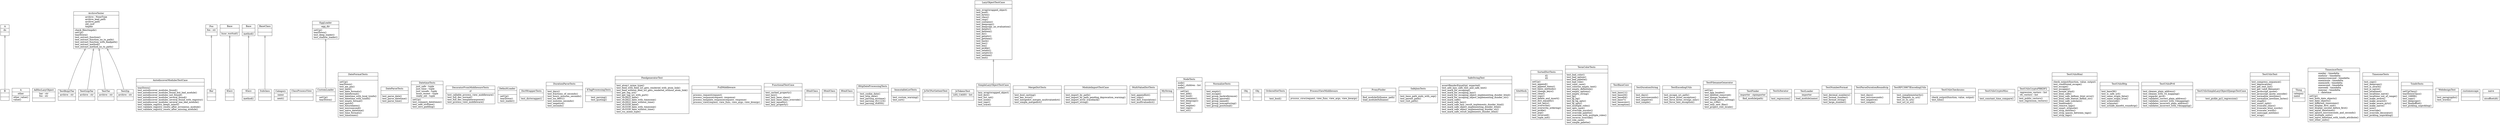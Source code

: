digraph "classes_55" {
rankdir=BT
charset="utf-8"
"utils_tests.test_functional.FunctionalTestCase.test_lazy_property.A" [color="black", fontcolor="black", label=<{A|do<br ALIGN="LEFT"/>|}>, shape="record", style="solid"];
"utils_tests.test_functional.FunctionalTestCase.test_cached_property.A" [color="black", fontcolor="black", label=<{A|other<br ALIGN="LEFT"/>|other_value()<br ALIGN="LEFT"/>value()<br ALIGN="LEFT"/>}>, shape="record", style="solid"];
"utils_tests.test_lazyobject.LazyObjectTestCase.lazy_wrap.AdHocLazyObject" [color="black", fontcolor="black", label=<{AdHocLazyObject|bar : str<br ALIGN="LEFT"/>foo : str<br ALIGN="LEFT"/>|}>, shape="record", style="solid"];
"utils_tests.test_archive.ArchiveTester" [color="black", fontcolor="black", label=<{ArchiveTester|archive : NoneType<br ALIGN="LEFT"/>archive_lead_path<br ALIGN="LEFT"/>archive_path<br ALIGN="LEFT"/>old_cwd<br ALIGN="LEFT"/>tmpdir<br ALIGN="LEFT"/>|check_files(tmpdir)<br ALIGN="LEFT"/>setUp()<br ALIGN="LEFT"/>tearDown()<br ALIGN="LEFT"/>test_extract_function()<br ALIGN="LEFT"/>test_extract_function_no_to_path()<br ALIGN="LEFT"/>test_extract_function_with_leadpath()<br ALIGN="LEFT"/>test_extract_method()<br ALIGN="LEFT"/>test_extract_method_no_to_path()<br ALIGN="LEFT"/>}>, shape="record", style="solid"];
"utils_tests.test_module_loading.AutodiscoverModulesTestCase" [color="black", fontcolor="black", label=<{AutodiscoverModulesTestCase|<br ALIGN="LEFT"/>|tearDown()<br ALIGN="LEFT"/>test_autodiscover_modules_found()<br ALIGN="LEFT"/>test_autodiscover_modules_found_but_bad_module()<br ALIGN="LEFT"/>test_autodiscover_modules_not_found()<br ALIGN="LEFT"/>test_autodiscover_modules_several_found()<br ALIGN="LEFT"/>test_autodiscover_modules_several_found_with_registry()<br ALIGN="LEFT"/>test_autodiscover_modules_several_one_bad_module()<br ALIGN="LEFT"/>test_validate_registry_keeps_intact()<br ALIGN="LEFT"/>test_validate_registry_resets_after_erroneous_module()<br ALIGN="LEFT"/>test_validate_registry_resets_after_missing_module()<br ALIGN="LEFT"/>}>, shape="record", style="solid"];
"utils_tests.test_functional.FunctionalTestCase.test_lazy_property.B" [color="black", fontcolor="black", label=<{B|<br ALIGN="LEFT"/>|}>, shape="record", style="solid"];
"utils_tests.test_lazyobject.LazyObjectTestCase.test_class.Bar" [color="black", fontcolor="black", label=<{Bar|<br ALIGN="LEFT"/>|}>, shape="record", style="solid"];
"utils_tests.test_functional.FunctionalTestCase.test_lazy_base_class.Base" [color="black", fontcolor="black", label=<{Base|<br ALIGN="LEFT"/>|<I>base_method</I>()<br ALIGN="LEFT"/>}>, shape="record", style="solid"];
"utils_tests.test_functional.FunctionalTestCase.test_lazy_base_class_override.Base" [color="black", fontcolor="black", label=<{Base|<br ALIGN="LEFT"/>|method()<br ALIGN="LEFT"/>}>, shape="record", style="solid"];
"utils_tests.test_html.TestUtilsHtml.test_html_safe_subclass.BaseClass" [color="black", fontcolor="black", label=<{BaseClass|<br ALIGN="LEFT"/>|}>, shape="record", style="solid"];
"utils_tests.models.Category" [color="black", fontcolor="black", label=<{Category|name<br ALIGN="LEFT"/>|next()<br ALIGN="LEFT"/>}>, shape="record", style="solid"];
"utils_tests.test_decorators.ClassProcessView" [color="black", fontcolor="black", label=<{ClassProcessView|<br ALIGN="LEFT"/>|}>, shape="record", style="solid"];
"utils_tests.test_module_loading.CustomLoader" [color="black", fontcolor="black", label=<{CustomLoader|<br ALIGN="LEFT"/>|setUp()<br ALIGN="LEFT"/>tearDown()<br ALIGN="LEFT"/>}>, shape="record", style="solid"];
"utils_tests.test_dateformat.DateFormatTests" [color="black", fontcolor="black", label=<{DateFormatTests|<br ALIGN="LEFT"/>|setUp()<br ALIGN="LEFT"/>tearDown()<br ALIGN="LEFT"/>test_am_pm()<br ALIGN="LEFT"/>test_date()<br ALIGN="LEFT"/>test_date_formats()<br ALIGN="LEFT"/>test_dateformat()<br ALIGN="LEFT"/>test_datetime_with_local_tzinfo()<br ALIGN="LEFT"/>test_datetime_with_tzinfo()<br ALIGN="LEFT"/>test_empty_format()<br ALIGN="LEFT"/>test_epoch()<br ALIGN="LEFT"/>test_futuredates()<br ALIGN="LEFT"/>test_microsecond()<br ALIGN="LEFT"/>test_naive_datetime()<br ALIGN="LEFT"/>test_time_formats()<br ALIGN="LEFT"/>test_timezones()<br ALIGN="LEFT"/>}>, shape="record", style="solid"];
"utils_tests.test_dateparse.DateParseTests" [color="black", fontcolor="black", label=<{DateParseTests|<br ALIGN="LEFT"/>|test_parse_date()<br ALIGN="LEFT"/>test_parse_datetime()<br ALIGN="LEFT"/>test_parse_time()<br ALIGN="LEFT"/>}>, shape="record", style="solid"];
"utils_tests.test_datetime_safe.DatetimeTests" [color="black", fontcolor="black", label=<{DatetimeTests|just_safe : tuple<br ALIGN="LEFT"/>just_time : tuple<br ALIGN="LEFT"/>just_unsafe : tuple<br ALIGN="LEFT"/>more_recent : tuple<br ALIGN="LEFT"/>really_old : tuple<br ALIGN="LEFT"/>|setUp()<br ALIGN="LEFT"/>test_compare_datetimes()<br ALIGN="LEFT"/>test_safe_strftime()<br ALIGN="LEFT"/>test_zero_padding()<br ALIGN="LEFT"/>}>, shape="record", style="solid"];
"utils_tests.test_decorators.DecoratorFromMiddlewareTests" [color="black", fontcolor="black", label=<{DecoratorFromMiddlewareTests|rf<br ALIGN="LEFT"/>|test_callable_process_view_middleware()<br ALIGN="LEFT"/>test_full_dec_normal()<br ALIGN="LEFT"/>test_full_dec_templateresponse()<br ALIGN="LEFT"/>test_process_view_middleware()<br ALIGN="LEFT"/>}>, shape="record", style="solid"];
"utils_tests.test_module_loading.DefaultLoader" [color="black", fontcolor="black", label=<{DefaultLoader|<br ALIGN="LEFT"/>|setUp()<br ALIGN="LEFT"/>tearDown()<br ALIGN="LEFT"/>test_loader()<br ALIGN="LEFT"/>}>, shape="record", style="solid"];
"utils_tests.test_datastructures.DictWrapperTests" [color="black", fontcolor="black", label=<{DictWrapperTests|<br ALIGN="LEFT"/>|test_dictwrapper()<br ALIGN="LEFT"/>}>, shape="record", style="solid"];
"utils_tests.test_dateparse.DurationParseTests" [color="black", fontcolor="black", label=<{DurationParseTests|<br ALIGN="LEFT"/>|test_days()<br ALIGN="LEFT"/>test_fractions_of_seconds()<br ALIGN="LEFT"/>test_hours_minutes_seconds()<br ALIGN="LEFT"/>test_iso_8601()<br ALIGN="LEFT"/>test_minutes_seconds()<br ALIGN="LEFT"/>test_negative()<br ALIGN="LEFT"/>test_seconds()<br ALIGN="LEFT"/>}>, shape="record", style="solid"];
"utils_tests.test_http.ETagProcessingTests" [color="black", fontcolor="black", label=<{ETagProcessingTests|<br ALIGN="LEFT"/>|test_parsing()<br ALIGN="LEFT"/>test_quoting()<br ALIGN="LEFT"/>}>, shape="record", style="solid"];
"utils_tests.test_module_loading.EggLoader" [color="black", fontcolor="black", label=<{EggLoader|egg_dir<br ALIGN="LEFT"/>|setUp()<br ALIGN="LEFT"/>tearDown()<br ALIGN="LEFT"/>test_deep_loader()<br ALIGN="LEFT"/>test_shallow_loader()<br ALIGN="LEFT"/>}>, shape="record", style="solid"];
"utils_tests.test_feedgenerator.FeedgeneratorTest" [color="black", fontcolor="black", label=<{FeedgeneratorTest|<br ALIGN="LEFT"/>|test_atom1_mime_type()<br ALIGN="LEFT"/>test_feed_with_feed_url_gets_rendered_with_atom_link()<br ALIGN="LEFT"/>test_feed_without_feed_url_gets_rendered_without_atom_link()<br ALIGN="LEFT"/>test_get_tag_uri()<br ALIGN="LEFT"/>test_get_tag_uri_with_port()<br ALIGN="LEFT"/>test_rfc2822_date()<br ALIGN="LEFT"/>test_rfc2822_date_with_timezone()<br ALIGN="LEFT"/>test_rfc2822_date_without_time()<br ALIGN="LEFT"/>test_rfc3339_date()<br ALIGN="LEFT"/>test_rfc3339_date_with_timezone()<br ALIGN="LEFT"/>test_rfc3339_date_without_time()<br ALIGN="LEFT"/>test_rss_mime_type()<br ALIGN="LEFT"/>}>, shape="record", style="solid"];
"utils_tests.test_lazyobject.Foo" [color="black", fontcolor="black", label=<{Foo|foo : str<br ALIGN="LEFT"/>|}>, shape="record", style="solid"];
"utils_tests.test_decorators.FullMiddleware" [color="black", fontcolor="black", label=<{FullMiddleware|<br ALIGN="LEFT"/>|process_request(request)<br ALIGN="LEFT"/>process_response(request, response)<br ALIGN="LEFT"/>process_template_response(request, response)<br ALIGN="LEFT"/>process_view(request, view_func, view_args, view_kwargs)<br ALIGN="LEFT"/>}>, shape="record", style="solid"];
"utils_tests.test_functional.FunctionalTestCase" [color="black", fontcolor="black", label=<{FunctionalTestCase|<br ALIGN="LEFT"/>|test_cached_property()<br ALIGN="LEFT"/>test_lazy()<br ALIGN="LEFT"/>test_lazy_base_class()<br ALIGN="LEFT"/>test_lazy_base_class_override()<br ALIGN="LEFT"/>test_lazy_equality()<br ALIGN="LEFT"/>test_lazy_property()<br ALIGN="LEFT"/>}>, shape="record", style="solid"];
"utils_tests.test_html.TestUtilsHtml.test_html_safe.HtmlClass" [color="black", fontcolor="black", label=<{HtmlClass|<br ALIGN="LEFT"/>|}>, shape="record", style="solid"];
"utils_tests.test_html.TestUtilsHtml.test_html_safe_defines_html_error.HtmlClass" [color="black", fontcolor="black", label=<{HtmlClass|<br ALIGN="LEFT"/>|}>, shape="record", style="solid"];
"utils_tests.test_html.TestUtilsHtml.test_html_safe_doesnt_define_str.HtmlClass" [color="black", fontcolor="black", label=<{HtmlClass|<br ALIGN="LEFT"/>|}>, shape="record", style="solid"];
"utils_tests.test_http.HttpDateProcessingTests" [color="black", fontcolor="black", label=<{HttpDateProcessingTests|<br ALIGN="LEFT"/>|test_cookie_date()<br ALIGN="LEFT"/>test_http_date()<br ALIGN="LEFT"/>test_parsing_asctime()<br ALIGN="LEFT"/>test_parsing_rfc1123()<br ALIGN="LEFT"/>test_parsing_rfc850()<br ALIGN="LEFT"/>}>, shape="record", style="solid"];
"utils_tests.test_datastructures.ImmutableListTests" [color="black", fontcolor="black", label=<{ImmutableListTests|<br ALIGN="LEFT"/>|test_custom_warning()<br ALIGN="LEFT"/>test_sort()<br ALIGN="LEFT"/>}>, shape="record", style="solid"];
"utils_tests.test_jslex.JsToCForGettextTest" [color="black", fontcolor="black", label=<{JsToCForGettextTest|<br ALIGN="LEFT"/>|}>, shape="record", style="solid"];
"utils_tests.test_jslex.JsTokensTest" [color="black", fontcolor="black", label=<{JsTokensTest|LEX_CASES : list<br ALIGN="LEFT"/>|}>, shape="record", style="solid"];
"utils_tests.test_functional.FunctionalTestCase.test_lazy_base_class.Klazz" [color="black", fontcolor="black", label=<{Klazz|<br ALIGN="LEFT"/>|}>, shape="record", style="solid"];
"utils_tests.test_functional.FunctionalTestCase.test_lazy_base_class_override.Klazz" [color="black", fontcolor="black", label=<{Klazz|<br ALIGN="LEFT"/>|method()<br ALIGN="LEFT"/>}>, shape="record", style="solid"];
"utils_tests.test_lazyobject.LazyObjectTestCase" [color="black", fontcolor="black", label=<{LazyObjectTestCase|<br ALIGN="LEFT"/>|lazy_wrap(wrapped_object)<br ALIGN="LEFT"/>test_bool()<br ALIGN="LEFT"/>test_bytes()<br ALIGN="LEFT"/>test_class()<br ALIGN="LEFT"/>test_cmp()<br ALIGN="LEFT"/>test_contains()<br ALIGN="LEFT"/>test_deepcopy()<br ALIGN="LEFT"/>test_deepcopy_no_evaluation()<br ALIGN="LEFT"/>test_delattr()<br ALIGN="LEFT"/>test_delitem()<br ALIGN="LEFT"/>test_dir()<br ALIGN="LEFT"/>test_getattr()<br ALIGN="LEFT"/>test_getitem()<br ALIGN="LEFT"/>test_hash()<br ALIGN="LEFT"/>test_iter()<br ALIGN="LEFT"/>test_len()<br ALIGN="LEFT"/>test_pickle()<br ALIGN="LEFT"/>test_setattr()<br ALIGN="LEFT"/>test_setattr2()<br ALIGN="LEFT"/>test_setitem()<br ALIGN="LEFT"/>test_text()<br ALIGN="LEFT"/>}>, shape="record", style="solid"];
"utils_tests.test_datastructures.MergeDictTests" [color="black", fontcolor="black", label=<{MergeDictTests|<br ALIGN="LEFT"/>|test_bool_casting()<br ALIGN="LEFT"/>test_key_error()<br ALIGN="LEFT"/>test_mergedict_merges_multivaluedict()<br ALIGN="LEFT"/>test_simple_mergedict()<br ALIGN="LEFT"/>}>, shape="record", style="solid"];
"utils_tests.test_module_loading.ModuleImportTestCase" [color="black", fontcolor="black", label=<{ModuleImportTestCase|<br ALIGN="LEFT"/>|test_import_by_path()<br ALIGN="LEFT"/>test_import_by_path_pending_deprecation_warning()<br ALIGN="LEFT"/>test_import_error_traceback()<br ALIGN="LEFT"/>test_import_string()<br ALIGN="LEFT"/>}>, shape="record", style="solid"];
"utils_tests.test_datastructures.MultiValueDictTests" [color="black", fontcolor="black", label=<{MultiValueDictTests|<br ALIGN="LEFT"/>|test_appendlist()<br ALIGN="LEFT"/>test_copy()<br ALIGN="LEFT"/>test_dict_translation()<br ALIGN="LEFT"/>test_multivaluedict()<br ALIGN="LEFT"/>}>, shape="record", style="solid"];
"utils_tests.test_encoding.TestEncodingUtils.test_force_text_exception.MyString" [color="black", fontcolor="black", label=<{MyString|<br ALIGN="LEFT"/>|}>, shape="record", style="solid"];
"utils_tests.test_tree.NodeTests" [color="black", fontcolor="black", label=<{NodeTests|node1<br ALIGN="LEFT"/>node1_children : list<br ALIGN="LEFT"/>node2<br ALIGN="LEFT"/>|setUp()<br ALIGN="LEFT"/>test_add()<br ALIGN="LEFT"/>test_bool()<br ALIGN="LEFT"/>test_contains()<br ALIGN="LEFT"/>test_deepcopy()<br ALIGN="LEFT"/>test_len()<br ALIGN="LEFT"/>test_negate()<br ALIGN="LEFT"/>test_repr()<br ALIGN="LEFT"/>test_str()<br ALIGN="LEFT"/>}>, shape="record", style="solid"];
"utils_tests.test_regex_helper.NormalizeTests" [color="black", fontcolor="black", label=<{NormalizeTests|<br ALIGN="LEFT"/>|test_empty()<br ALIGN="LEFT"/>test_escape()<br ALIGN="LEFT"/>test_group_backreference()<br ALIGN="LEFT"/>test_group_ignored()<br ALIGN="LEFT"/>test_group_named()<br ALIGN="LEFT"/>test_group_noncapturing()<br ALIGN="LEFT"/>test_group_positional()<br ALIGN="LEFT"/>}>, shape="record", style="solid"];
"utils_tests.test_safestring.SafeStringTest.test_mark_safe_object_implementing_dunder_str.Obj" [color="black", fontcolor="black", label=<{Obj|<br ALIGN="LEFT"/>|}>, shape="record", style="solid"];
"utils_tests.test_safestring.SafeStringTest.test_mark_for_escaping_object_implementing_dunder_str.Obj" [color="black", fontcolor="black", label=<{Obj|<br ALIGN="LEFT"/>|}>, shape="record", style="solid"];
"utils_tests.test_datastructures.OrderedSetTests" [color="black", fontcolor="black", label=<{OrderedSetTests|<br ALIGN="LEFT"/>|test_bool()<br ALIGN="LEFT"/>}>, shape="record", style="solid"];
"utils_tests.test_decorators.ProcessViewMiddleware" [color="black", fontcolor="black", label=<{ProcessViewMiddleware|<br ALIGN="LEFT"/>|<I>process_view</I>(request, view_func, view_args, view_kwargs)<br ALIGN="LEFT"/>}>, shape="record", style="solid"];
"utils_tests.test_module_loading.ProxyFinder" [color="black", fontcolor="black", label=<{ProxyFinder|<br ALIGN="LEFT"/>|find_module(fullname, path)<br ALIGN="LEFT"/>load_module(fullname)<br ALIGN="LEFT"/>}>, shape="record", style="solid"];
"utils_tests.test_os_utils.SafeJoinTests" [color="black", fontcolor="black", label=<{SafeJoinTests|<br ALIGN="LEFT"/>|test_base_path_ends_with_sep()<br ALIGN="LEFT"/>test_parent_path()<br ALIGN="LEFT"/>test_root_path()<br ALIGN="LEFT"/>}>, shape="record", style="solid"];
"utils_tests.test_safestring.SafeStringTest" [color="black", fontcolor="black", label=<{SafeStringTest|<br ALIGN="LEFT"/>|assertRenderEqual(tpl, expected)<br ALIGN="LEFT"/>test_add_lazy_safe_text_and_safe_text()<br ALIGN="LEFT"/>test_mark_for_escaping()<br ALIGN="LEFT"/>test_mark_for_escaping_lazy()<br ALIGN="LEFT"/>test_mark_for_escaping_object_implementing_dunder_html()<br ALIGN="LEFT"/>test_mark_for_escaping_object_implementing_dunder_str()<br ALIGN="LEFT"/>test_mark_safe()<br ALIGN="LEFT"/>test_mark_safe_lazy()<br ALIGN="LEFT"/>test_mark_safe_lazy_result_implements_dunder_html()<br ALIGN="LEFT"/>test_mark_safe_object_implementing_dunder_html()<br ALIGN="LEFT"/>test_mark_safe_object_implementing_dunder_str()<br ALIGN="LEFT"/>test_mark_safe_result_implements_dunder_html()<br ALIGN="LEFT"/>}>, shape="record", style="solid"];
"utils_tests.test_lazyobject.SimpleLazyObjectTestCase" [color="black", fontcolor="black", label=<{SimpleLazyObjectTestCase|<br ALIGN="LEFT"/>|lazy_wrap(wrapped_object)<br ALIGN="LEFT"/>test_dict()<br ALIGN="LEFT"/>test_list_set()<br ALIGN="LEFT"/>test_none()<br ALIGN="LEFT"/>test_repr()<br ALIGN="LEFT"/>test_trace()<br ALIGN="LEFT"/>}>, shape="record", style="solid"];
"utils_tests.test_module.SiteMock" [color="black", fontcolor="black", label=<{SiteMock|<br ALIGN="LEFT"/>|}>, shape="record", style="solid"];
"utils_tests.test_datastructures.SortedDictTests" [color="black", fontcolor="black", label=<{SortedDictTests|d1<br ALIGN="LEFT"/>d2<br ALIGN="LEFT"/>|setUp()<br ALIGN="LEFT"/>test_append()<br ALIGN="LEFT"/>test_append_items()<br ALIGN="LEFT"/>test_basic_methods()<br ALIGN="LEFT"/>test_change_keys()<br ALIGN="LEFT"/>test_clear()<br ALIGN="LEFT"/>test_copy()<br ALIGN="LEFT"/>test_delete_and_insert()<br ALIGN="LEFT"/>test_dict_equality()<br ALIGN="LEFT"/>test_init_keys()<br ALIGN="LEFT"/>test_overwrite()<br ALIGN="LEFT"/>test_overwrite_ordering()<br ALIGN="LEFT"/>test_pickle()<br ALIGN="LEFT"/>test_pop()<br ALIGN="LEFT"/>test_reversed()<br ALIGN="LEFT"/>test_tuple_init()<br ALIGN="LEFT"/>}>, shape="record", style="solid"];
"utils_tests.test_html.TestUtilsHtml.test_html_safe_subclass.Subclass" [color="black", fontcolor="black", label=<{Subclass|<br ALIGN="LEFT"/>|}>, shape="record", style="solid"];
"utils_tests.test_termcolors.TermColorTests" [color="black", fontcolor="black", label=<{TermColorTests|<br ALIGN="LEFT"/>|test_bad_color()<br ALIGN="LEFT"/>test_bad_option()<br ALIGN="LEFT"/>test_bad_palette()<br ALIGN="LEFT"/>test_bad_role()<br ALIGN="LEFT"/>test_color_case()<br ALIGN="LEFT"/>test_colorize_empty_text()<br ALIGN="LEFT"/>test_empty_definition()<br ALIGN="LEFT"/>test_empty_options()<br ALIGN="LEFT"/>test_empty_string()<br ALIGN="LEFT"/>test_fg()<br ALIGN="LEFT"/>test_fg_bg()<br ALIGN="LEFT"/>test_fg_bg_opts()<br ALIGN="LEFT"/>test_fg_opts()<br ALIGN="LEFT"/>test_multiple_roles()<br ALIGN="LEFT"/>test_opts_case()<br ALIGN="LEFT"/>test_override_nocolor()<br ALIGN="LEFT"/>test_override_palette()<br ALIGN="LEFT"/>test_override_with_multiple_roles()<br ALIGN="LEFT"/>test_reverse_override()<br ALIGN="LEFT"/>test_role_case()<br ALIGN="LEFT"/>test_simple_palette()<br ALIGN="LEFT"/>}>, shape="record", style="solid"];
"utils_tests.test_baseconv.TestBaseConv" [color="black", fontcolor="black", label=<{TestBaseConv|<br ALIGN="LEFT"/>|test_base11()<br ALIGN="LEFT"/>test_base20()<br ALIGN="LEFT"/>test_base64()<br ALIGN="LEFT"/>test_base7()<br ALIGN="LEFT"/>test_baseconv()<br ALIGN="LEFT"/>test_exception()<br ALIGN="LEFT"/>}>, shape="record", style="solid"];
"utils_tests.test_archive.TestBzip2Tar" [color="black", fontcolor="black", label=<{TestBzip2Tar|archive : str<br ALIGN="LEFT"/>|}>, shape="record", style="solid"];
"utils_tests.test_duration.TestDurationString" [color="black", fontcolor="black", label=<{TestDurationString|<br ALIGN="LEFT"/>|test_days()<br ALIGN="LEFT"/>test_microseconds()<br ALIGN="LEFT"/>test_negative()<br ALIGN="LEFT"/>test_simple()<br ALIGN="LEFT"/>}>, shape="record", style="solid"];
"utils_tests.test_encoding.TestEncodingUtils" [color="black", fontcolor="black", label=<{TestEncodingUtils|<br ALIGN="LEFT"/>|test_escape_uri_path()<br ALIGN="LEFT"/>test_force_bytes_exception()<br ALIGN="LEFT"/>test_force_bytes_strings_only()<br ALIGN="LEFT"/>test_force_text_exception()<br ALIGN="LEFT"/>}>, shape="record", style="solid"];
"utils_tests.test_autoreload.TestFilenameGenerator" [color="black", fontcolor="black", label=<{TestFilenameGenerator|<br ALIGN="LEFT"/>|setUp()<br ALIGN="LEFT"/>test_app_locales()<br ALIGN="LEFT"/>test_deleted_removed()<br ALIGN="LEFT"/>test_django_locales()<br ALIGN="LEFT"/>test_locale_paths_setting()<br ALIGN="LEFT"/>test_no_i18n()<br ALIGN="LEFT"/>test_only_new_files()<br ALIGN="LEFT"/>test_project_root_locale()<br ALIGN="LEFT"/>}>, shape="record", style="solid"];
"utils_tests.test_module_loading.TestFinder" [color="black", fontcolor="black", label=<{TestFinder|importer : zipimporter<br ALIGN="LEFT"/>|find_module(path)<br ALIGN="LEFT"/>}>, shape="record", style="solid"];
"utils_tests.test_archive.TestGzipTar" [color="black", fontcolor="black", label=<{TestGzipTar|archive : str<br ALIGN="LEFT"/>|}>, shape="record", style="solid"];
"utils_tests.test_itercompat.TestIsIterator" [color="black", fontcolor="black", label=<{TestIsIterator|<br ALIGN="LEFT"/>|test_regression()<br ALIGN="LEFT"/>}>, shape="record", style="solid"];
"utils_tests.test_module_loading.TestLoader" [color="black", fontcolor="black", label=<{TestLoader|importer<br ALIGN="LEFT"/>|load_module(name)<br ALIGN="LEFT"/>}>, shape="record", style="solid"];
"utils_tests.test_numberformat.TestNumberFormat" [color="black", fontcolor="black", label=<{TestNumberFormat|<br ALIGN="LEFT"/>|test_decimal_numbers()<br ALIGN="LEFT"/>test_format_number()<br ALIGN="LEFT"/>test_format_string()<br ALIGN="LEFT"/>test_large_number()<br ALIGN="LEFT"/>}>, shape="record", style="solid"];
"utils_tests.test_duration.TestParseDurationRoundtrip" [color="black", fontcolor="black", label=<{TestParseDurationRoundtrip|<br ALIGN="LEFT"/>|test_days()<br ALIGN="LEFT"/>test_microseconds()<br ALIGN="LEFT"/>test_negative()<br ALIGN="LEFT"/>test_simple()<br ALIGN="LEFT"/>}>, shape="record", style="solid"];
"utils_tests.test_encoding.TestRFC3987IEncodingUtils" [color="black", fontcolor="black", label=<{TestRFC3987IEncodingUtils|<br ALIGN="LEFT"/>|test_complementarity()<br ALIGN="LEFT"/>test_filepath_to_uri()<br ALIGN="LEFT"/>test_iri_to_uri()<br ALIGN="LEFT"/>test_uri_to_iri()<br ALIGN="LEFT"/>}>, shape="record", style="solid"];
"utils_tests.test_archive.TestTar" [color="black", fontcolor="black", label=<{TestTar|archive : str<br ALIGN="LEFT"/>|}>, shape="record", style="solid"];
"utils_tests.test_checksums.TestUtilsChecksums" [color="black", fontcolor="black", label=<{TestUtilsChecksums|<br ALIGN="LEFT"/>|check_output(function, value, output)<br ALIGN="LEFT"/>test_luhn()<br ALIGN="LEFT"/>}>, shape="record", style="solid"];
"utils_tests.test_crypto.TestUtilsCryptoMisc" [color="black", fontcolor="black", label=<{TestUtilsCryptoMisc|<br ALIGN="LEFT"/>|test_constant_time_compare()<br ALIGN="LEFT"/>}>, shape="record", style="solid"];
"utils_tests.test_crypto.TestUtilsCryptoPBKDF2" [color="black", fontcolor="black", label=<{TestUtilsCryptoPBKDF2|regression_vectors : list<br ALIGN="LEFT"/>rfc_vectors : list<br ALIGN="LEFT"/>|test_public_vectors()<br ALIGN="LEFT"/>test_regression_vectors()<br ALIGN="LEFT"/>}>, shape="record", style="solid"];
"utils_tests.test_html.TestUtilsHtml" [color="black", fontcolor="black", label=<{TestUtilsHtml|<br ALIGN="LEFT"/>|check_output(function, value, output)<br ALIGN="LEFT"/>test_conditional_escape()<br ALIGN="LEFT"/>test_escape()<br ALIGN="LEFT"/>test_escapejs()<br ALIGN="LEFT"/>test_format_html()<br ALIGN="LEFT"/>test_html_safe()<br ALIGN="LEFT"/>test_html_safe_defines_html_error()<br ALIGN="LEFT"/>test_html_safe_doesnt_define_str()<br ALIGN="LEFT"/>test_html_safe_subclass()<br ALIGN="LEFT"/>test_linebreaks()<br ALIGN="LEFT"/>test_remove_tags()<br ALIGN="LEFT"/>test_smart_urlquote()<br ALIGN="LEFT"/>test_strip_entities()<br ALIGN="LEFT"/>test_strip_spaces_between_tags()<br ALIGN="LEFT"/>test_strip_tags()<br ALIGN="LEFT"/>}>, shape="record", style="solid"];
"utils_tests.test_http.TestUtilsHttp" [color="black", fontcolor="black", label=<{TestUtilsHttp|<br ALIGN="LEFT"/>|test_base36()<br ALIGN="LEFT"/>test_is_safe_url()<br ALIGN="LEFT"/>test_same_origin_false()<br ALIGN="LEFT"/>test_same_origin_true()<br ALIGN="LEFT"/>test_urlencode()<br ALIGN="LEFT"/>test_urlquote()<br ALIGN="LEFT"/>test_urlsafe_base64_roundtrip()<br ALIGN="LEFT"/>}>, shape="record", style="solid"];
"utils_tests.test_ipv6.TestUtilsIPv6" [color="black", fontcolor="black", label=<{TestUtilsIPv6|<br ALIGN="LEFT"/>|test_cleanes_plain_address()<br ALIGN="LEFT"/>test_cleanes_with_v4_mapping()<br ALIGN="LEFT"/>test_unpacks_ipv4()<br ALIGN="LEFT"/>test_validates_correct_plain_address()<br ALIGN="LEFT"/>test_validates_correct_with_v4mapping()<br ALIGN="LEFT"/>test_validates_incorrect_plain_address()<br ALIGN="LEFT"/>test_validates_incorrect_with_v4mapping()<br ALIGN="LEFT"/>}>, shape="record", style="solid"];
"utils_tests.test_simplelazyobject.TestUtilsSimpleLazyObjectDjangoTestCase" [color="black", fontcolor="black", label=<{TestUtilsSimpleLazyObjectDjangoTestCase|<br ALIGN="LEFT"/>|test_pickle_py2_regression()<br ALIGN="LEFT"/>}>, shape="record", style="solid"];
"utils_tests.test_text.TestUtilsText" [color="black", fontcolor="black", label=<{TestUtilsText|<br ALIGN="LEFT"/>|test_compress_sequence()<br ALIGN="LEFT"/>test_deprecation()<br ALIGN="LEFT"/>test_get_text_list()<br ALIGN="LEFT"/>test_get_valid_filename()<br ALIGN="LEFT"/>test_javascript_quote()<br ALIGN="LEFT"/>test_javascript_quote_unicode()<br ALIGN="LEFT"/>test_normalize_newlines()<br ALIGN="LEFT"/>test_normalize_newlines_bytes()<br ALIGN="LEFT"/>test_slugify()<br ALIGN="LEFT"/>test_smart_split()<br ALIGN="LEFT"/>test_truncate_chars()<br ALIGN="LEFT"/>test_truncate_html_words()<br ALIGN="LEFT"/>test_truncate_words()<br ALIGN="LEFT"/>test_unescape_entities()<br ALIGN="LEFT"/>test_wrap()<br ALIGN="LEFT"/>}>, shape="record", style="solid"];
"utils_tests.test_archive.TestZip" [color="black", fontcolor="black", label=<{TestZip|archive : str<br ALIGN="LEFT"/>|}>, shape="record", style="solid"];
"utils_tests.models.Thing" [color="black", fontcolor="black", label=<{Thing|category<br ALIGN="LEFT"/>name<br ALIGN="LEFT"/>|}>, shape="record", style="solid"];
"utils_tests.test_timesince.TimesinceTests" [color="black", fontcolor="black", label=<{TimesinceTests|oneday : timedelta<br ALIGN="LEFT"/>onehour : timedelta<br ALIGN="LEFT"/>onemicrosecond : timedelta<br ALIGN="LEFT"/>oneminute : timedelta<br ALIGN="LEFT"/>onemonth : timedelta<br ALIGN="LEFT"/>onesecond : timedelta<br ALIGN="LEFT"/>oneweek : timedelta<br ALIGN="LEFT"/>oneyear : timedelta<br ALIGN="LEFT"/>t : datetime<br ALIGN="LEFT"/>|setUp()<br ALIGN="LEFT"/>test_both_date_objects()<br ALIGN="LEFT"/>test_date_objects()<br ALIGN="LEFT"/>test_different_timezones()<br ALIGN="LEFT"/>test_display_first_unit()<br ALIGN="LEFT"/>test_display_second_before_first()<br ALIGN="LEFT"/>test_equal_datetimes()<br ALIGN="LEFT"/>test_ignore_microseconds_and_seconds()<br ALIGN="LEFT"/>test_multiple_units()<br ALIGN="LEFT"/>test_naive_datetime_with_tzinfo_attribute()<br ALIGN="LEFT"/>test_other_units()<br ALIGN="LEFT"/>}>, shape="record", style="solid"];
"utils_tests.test_timezone.TimezoneTests" [color="black", fontcolor="black", label=<{TimezoneTests|<br ALIGN="LEFT"/>|test_copy()<br ALIGN="LEFT"/>test_deepcopy()<br ALIGN="LEFT"/>test_is_aware()<br ALIGN="LEFT"/>test_is_naive()<br ALIGN="LEFT"/>test_localtime()<br ALIGN="LEFT"/>test_localtime_naive()<br ALIGN="LEFT"/>test_localtime_out_of_range()<br ALIGN="LEFT"/>test_make_aware()<br ALIGN="LEFT"/>test_make_aware2()<br ALIGN="LEFT"/>test_make_aware_pytz()<br ALIGN="LEFT"/>test_make_naive()<br ALIGN="LEFT"/>test_now()<br ALIGN="LEFT"/>test_override()<br ALIGN="LEFT"/>test_override_decorator()<br ALIGN="LEFT"/>test_pickling_unpickling()<br ALIGN="LEFT"/>}>, shape="record", style="solid"];
"utils_tests.test_tzinfo.TzinfoTests" [color="black", fontcolor="black", label=<{TzinfoTests|<br ALIGN="LEFT"/>|setUpClass()<br ALIGN="LEFT"/>tearDownClass()<br ALIGN="LEFT"/>test_16899()<br ALIGN="LEFT"/>test_copy()<br ALIGN="LEFT"/>test_deepcopy()<br ALIGN="LEFT"/>test_fixedoffset()<br ALIGN="LEFT"/>test_pickling_unpickling()<br ALIGN="LEFT"/>}>, shape="record", style="solid"];
"utils_tests.test_lorem_ipsum.WebdesignTest" [color="black", fontcolor="black", label=<{WebdesignTest|<br ALIGN="LEFT"/>|test_paragraphs()<br ALIGN="LEFT"/>test_words()<br ALIGN="LEFT"/>}>, shape="record", style="solid"];
"utils_tests.test_safestring.customescape" [color="black", fontcolor="black", label=<{customescape|<br ALIGN="LEFT"/>|}>, shape="record", style="solid"];
"utils_tests.test_timesince.TimesinceTests.test_naive_datetime_with_tzinfo_attribute.naive" [color="black", fontcolor="black", label=<{naive|<br ALIGN="LEFT"/>|utcoffset(dt)<br ALIGN="LEFT"/>}>, shape="record", style="solid"];
"utils_tests.test_archive.TestBzip2Tar" -> "utils_tests.test_archive.ArchiveTester" [arrowhead="empty", arrowtail="none"];
"utils_tests.test_archive.TestGzipTar" -> "utils_tests.test_archive.ArchiveTester" [arrowhead="empty", arrowtail="none"];
"utils_tests.test_archive.TestTar" -> "utils_tests.test_archive.ArchiveTester" [arrowhead="empty", arrowtail="none"];
"utils_tests.test_archive.TestZip" -> "utils_tests.test_archive.ArchiveTester" [arrowhead="empty", arrowtail="none"];
"utils_tests.test_functional.FunctionalTestCase.test_lazy_base_class.Klazz" -> "utils_tests.test_functional.FunctionalTestCase.test_lazy_base_class.Base" [arrowhead="empty", arrowtail="none"];
"utils_tests.test_functional.FunctionalTestCase.test_lazy_base_class_override.Klazz" -> "utils_tests.test_functional.FunctionalTestCase.test_lazy_base_class_override.Base" [arrowhead="empty", arrowtail="none"];
"utils_tests.test_functional.FunctionalTestCase.test_lazy_property.B" -> "utils_tests.test_functional.FunctionalTestCase.test_lazy_property.A" [arrowhead="empty", arrowtail="none"];
"utils_tests.test_html.TestUtilsHtml.test_html_safe_subclass.Subclass" -> "utils_tests.test_html.TestUtilsHtml.test_html_safe_subclass.BaseClass" [arrowhead="empty", arrowtail="none"];
"utils_tests.test_lazyobject.LazyObjectTestCase.test_class.Bar" -> "utils_tests.test_lazyobject.Foo" [arrowhead="empty", arrowtail="none"];
"utils_tests.test_lazyobject.SimpleLazyObjectTestCase" -> "utils_tests.test_lazyobject.LazyObjectTestCase" [arrowhead="empty", arrowtail="none"];
"utils_tests.test_module_loading.CustomLoader" -> "utils_tests.test_module_loading.EggLoader" [arrowhead="empty", arrowtail="none"];
}
